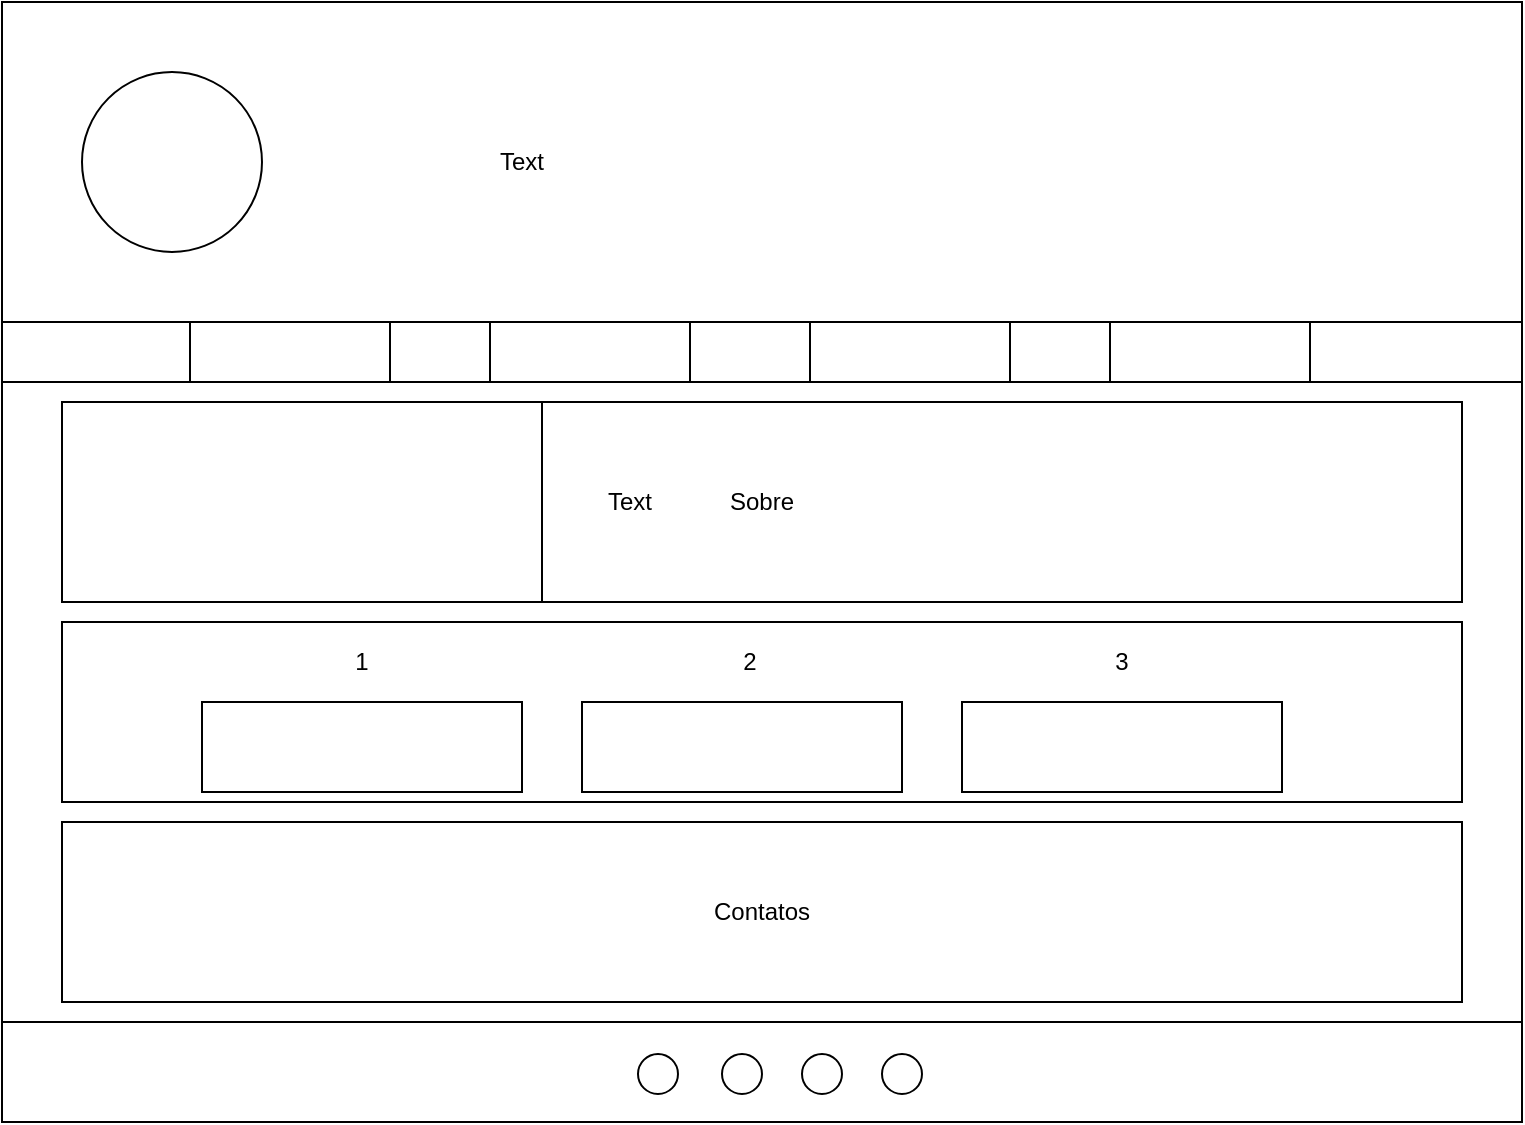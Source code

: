 <mxfile version="24.0.5" type="device">
  <diagram name="Página-1" id="vRk5Z54dWRwBmzAxExES">
    <mxGraphModel dx="1195" dy="652" grid="1" gridSize="10" guides="1" tooltips="1" connect="1" arrows="1" fold="1" page="1" pageScale="1" pageWidth="827" pageHeight="1169" math="0" shadow="0">
      <root>
        <mxCell id="0" />
        <mxCell id="1" parent="0" />
        <mxCell id="tSHUyGG9h2KgmyE83HBH-1" value="" style="rounded=0;whiteSpace=wrap;html=1;" vertex="1" parent="1">
          <mxGeometry x="40" y="80" width="760" height="560" as="geometry" />
        </mxCell>
        <mxCell id="tSHUyGG9h2KgmyE83HBH-2" value="" style="rounded=0;whiteSpace=wrap;html=1;" vertex="1" parent="1">
          <mxGeometry x="40" y="80" width="760" height="160" as="geometry" />
        </mxCell>
        <mxCell id="tSHUyGG9h2KgmyE83HBH-3" value="" style="ellipse;whiteSpace=wrap;html=1;" vertex="1" parent="1">
          <mxGeometry x="80" y="115" width="90" height="90" as="geometry" />
        </mxCell>
        <mxCell id="tSHUyGG9h2KgmyE83HBH-4" value="" style="rounded=0;whiteSpace=wrap;html=1;" vertex="1" parent="1">
          <mxGeometry x="40" y="240" width="760" height="350" as="geometry" />
        </mxCell>
        <mxCell id="tSHUyGG9h2KgmyE83HBH-5" value="" style="ellipse;whiteSpace=wrap;html=1;" vertex="1" parent="1">
          <mxGeometry x="358" y="606" width="20" height="20" as="geometry" />
        </mxCell>
        <mxCell id="tSHUyGG9h2KgmyE83HBH-6" value="" style="ellipse;whiteSpace=wrap;html=1;" vertex="1" parent="1">
          <mxGeometry x="400" y="606" width="20" height="20" as="geometry" />
        </mxCell>
        <mxCell id="tSHUyGG9h2KgmyE83HBH-7" value="" style="ellipse;whiteSpace=wrap;html=1;" vertex="1" parent="1">
          <mxGeometry x="440" y="606" width="20" height="20" as="geometry" />
        </mxCell>
        <mxCell id="tSHUyGG9h2KgmyE83HBH-8" value="" style="ellipse;whiteSpace=wrap;html=1;" vertex="1" parent="1">
          <mxGeometry x="480" y="606" width="20" height="20" as="geometry" />
        </mxCell>
        <mxCell id="tSHUyGG9h2KgmyE83HBH-9" value="" style="rounded=0;whiteSpace=wrap;html=1;" vertex="1" parent="1">
          <mxGeometry x="40" y="240" width="760" height="30" as="geometry" />
        </mxCell>
        <mxCell id="tSHUyGG9h2KgmyE83HBH-10" value="" style="rounded=0;whiteSpace=wrap;html=1;" vertex="1" parent="1">
          <mxGeometry x="134" y="240" width="100" height="30" as="geometry" />
        </mxCell>
        <mxCell id="tSHUyGG9h2KgmyE83HBH-11" value="" style="rounded=0;whiteSpace=wrap;html=1;" vertex="1" parent="1">
          <mxGeometry x="284" y="240" width="100" height="30" as="geometry" />
        </mxCell>
        <mxCell id="tSHUyGG9h2KgmyE83HBH-12" value="" style="rounded=0;whiteSpace=wrap;html=1;" vertex="1" parent="1">
          <mxGeometry x="444" y="240" width="100" height="30" as="geometry" />
        </mxCell>
        <mxCell id="tSHUyGG9h2KgmyE83HBH-13" value="" style="rounded=0;whiteSpace=wrap;html=1;" vertex="1" parent="1">
          <mxGeometry x="594" y="240" width="100" height="30" as="geometry" />
        </mxCell>
        <mxCell id="tSHUyGG9h2KgmyE83HBH-14" value="Text" style="text;html=1;align=center;verticalAlign=middle;whiteSpace=wrap;rounded=0;" vertex="1" parent="1">
          <mxGeometry x="270" y="145" width="60" height="30" as="geometry" />
        </mxCell>
        <mxCell id="tSHUyGG9h2KgmyE83HBH-15" value="Sobre" style="rounded=0;whiteSpace=wrap;html=1;" vertex="1" parent="1">
          <mxGeometry x="70" y="280" width="700" height="100" as="geometry" />
        </mxCell>
        <mxCell id="tSHUyGG9h2KgmyE83HBH-16" value="Projetos" style="rounded=0;whiteSpace=wrap;html=1;" vertex="1" parent="1">
          <mxGeometry x="70" y="390" width="700" height="90" as="geometry" />
        </mxCell>
        <mxCell id="tSHUyGG9h2KgmyE83HBH-17" value="Contatos" style="rounded=0;whiteSpace=wrap;html=1;" vertex="1" parent="1">
          <mxGeometry x="70" y="490" width="700" height="90" as="geometry" />
        </mxCell>
        <mxCell id="tSHUyGG9h2KgmyE83HBH-22" value="" style="rounded=0;whiteSpace=wrap;html=1;" vertex="1" parent="1">
          <mxGeometry x="70" y="280" width="240" height="100" as="geometry" />
        </mxCell>
        <mxCell id="tSHUyGG9h2KgmyE83HBH-23" value="Text" style="text;html=1;align=center;verticalAlign=middle;whiteSpace=wrap;rounded=0;" vertex="1" parent="1">
          <mxGeometry x="324" y="315" width="60" height="30" as="geometry" />
        </mxCell>
        <mxCell id="tSHUyGG9h2KgmyE83HBH-24" value="" style="rounded=0;whiteSpace=wrap;html=1;" vertex="1" parent="1">
          <mxGeometry x="140" y="430" width="160" height="45" as="geometry" />
        </mxCell>
        <mxCell id="tSHUyGG9h2KgmyE83HBH-25" value="" style="rounded=0;whiteSpace=wrap;html=1;" vertex="1" parent="1">
          <mxGeometry x="330" y="430" width="160" height="45" as="geometry" />
        </mxCell>
        <mxCell id="tSHUyGG9h2KgmyE83HBH-26" value="" style="rounded=0;whiteSpace=wrap;html=1;" vertex="1" parent="1">
          <mxGeometry x="520" y="430" width="160" height="45" as="geometry" />
        </mxCell>
        <mxCell id="tSHUyGG9h2KgmyE83HBH-27" value="1" style="text;html=1;align=center;verticalAlign=middle;whiteSpace=wrap;rounded=0;" vertex="1" parent="1">
          <mxGeometry x="190" y="395" width="60" height="30" as="geometry" />
        </mxCell>
        <mxCell id="tSHUyGG9h2KgmyE83HBH-28" value="2" style="text;html=1;align=center;verticalAlign=middle;whiteSpace=wrap;rounded=0;" vertex="1" parent="1">
          <mxGeometry x="384" y="395" width="60" height="30" as="geometry" />
        </mxCell>
        <mxCell id="tSHUyGG9h2KgmyE83HBH-29" value="3" style="text;html=1;align=center;verticalAlign=middle;whiteSpace=wrap;rounded=0;" vertex="1" parent="1">
          <mxGeometry x="570" y="395" width="60" height="30" as="geometry" />
        </mxCell>
      </root>
    </mxGraphModel>
  </diagram>
</mxfile>
